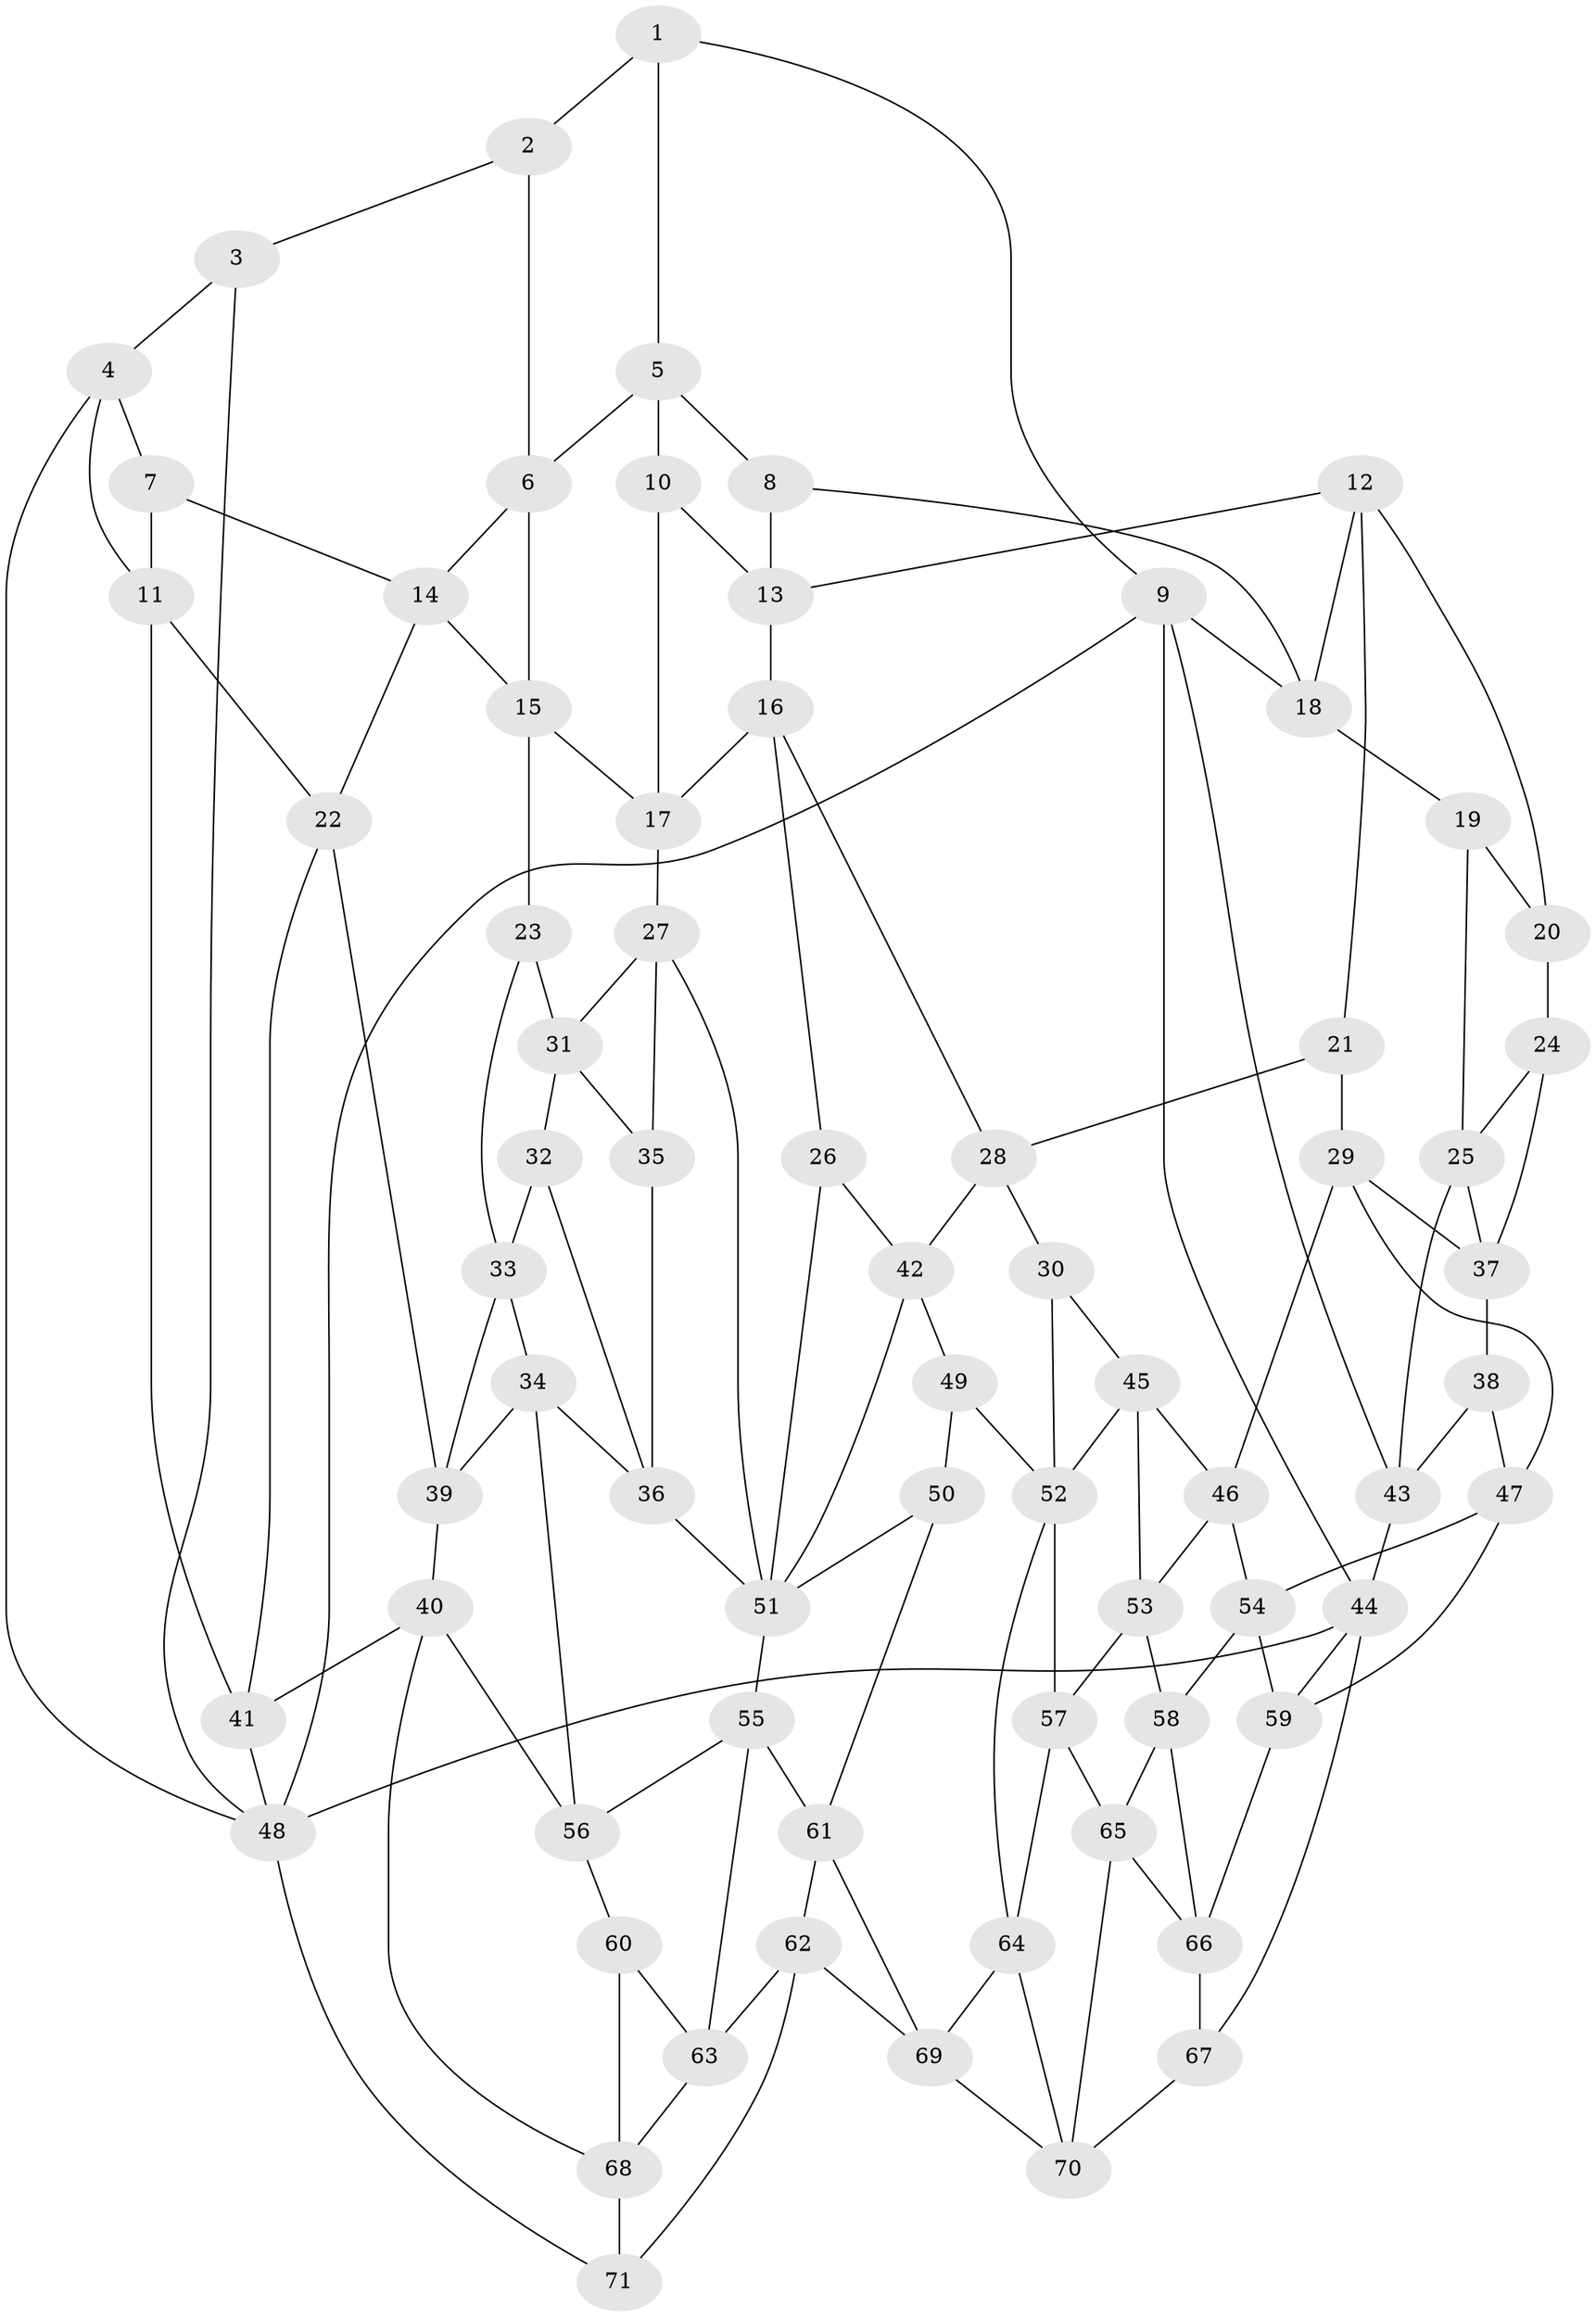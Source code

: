 // original degree distribution, {3: 0.02112676056338028, 4: 0.21830985915492956, 6: 0.21830985915492956, 5: 0.5422535211267606}
// Generated by graph-tools (version 1.1) at 2025/51/03/09/25 03:51:01]
// undirected, 71 vertices, 135 edges
graph export_dot {
graph [start="1"]
  node [color=gray90,style=filled];
  1;
  2;
  3;
  4;
  5;
  6;
  7;
  8;
  9;
  10;
  11;
  12;
  13;
  14;
  15;
  16;
  17;
  18;
  19;
  20;
  21;
  22;
  23;
  24;
  25;
  26;
  27;
  28;
  29;
  30;
  31;
  32;
  33;
  34;
  35;
  36;
  37;
  38;
  39;
  40;
  41;
  42;
  43;
  44;
  45;
  46;
  47;
  48;
  49;
  50;
  51;
  52;
  53;
  54;
  55;
  56;
  57;
  58;
  59;
  60;
  61;
  62;
  63;
  64;
  65;
  66;
  67;
  68;
  69;
  70;
  71;
  1 -- 2 [weight=1.0];
  1 -- 5 [weight=1.0];
  1 -- 9 [weight=1.0];
  2 -- 3 [weight=1.0];
  2 -- 6 [weight=1.0];
  3 -- 4 [weight=1.0];
  3 -- 48 [weight=1.0];
  4 -- 7 [weight=1.0];
  4 -- 11 [weight=1.0];
  4 -- 48 [weight=1.0];
  5 -- 6 [weight=1.0];
  5 -- 8 [weight=1.0];
  5 -- 10 [weight=1.0];
  6 -- 14 [weight=1.0];
  6 -- 15 [weight=1.0];
  7 -- 11 [weight=1.0];
  7 -- 14 [weight=1.0];
  8 -- 13 [weight=1.0];
  8 -- 18 [weight=1.0];
  9 -- 18 [weight=1.0];
  9 -- 43 [weight=1.0];
  9 -- 44 [weight=1.0];
  9 -- 48 [weight=1.0];
  10 -- 13 [weight=1.0];
  10 -- 17 [weight=1.0];
  11 -- 22 [weight=1.0];
  11 -- 41 [weight=1.0];
  12 -- 13 [weight=1.0];
  12 -- 18 [weight=1.0];
  12 -- 20 [weight=1.0];
  12 -- 21 [weight=1.0];
  13 -- 16 [weight=1.0];
  14 -- 15 [weight=1.0];
  14 -- 22 [weight=1.0];
  15 -- 17 [weight=1.0];
  15 -- 23 [weight=1.0];
  16 -- 17 [weight=1.0];
  16 -- 26 [weight=1.0];
  16 -- 28 [weight=1.0];
  17 -- 27 [weight=1.0];
  18 -- 19 [weight=1.0];
  19 -- 20 [weight=1.0];
  19 -- 25 [weight=1.0];
  20 -- 24 [weight=1.0];
  21 -- 28 [weight=1.0];
  21 -- 29 [weight=1.0];
  22 -- 39 [weight=1.0];
  22 -- 41 [weight=1.0];
  23 -- 31 [weight=1.0];
  23 -- 33 [weight=1.0];
  24 -- 25 [weight=1.0];
  24 -- 37 [weight=1.0];
  25 -- 37 [weight=1.0];
  25 -- 43 [weight=1.0];
  26 -- 42 [weight=1.0];
  26 -- 51 [weight=1.0];
  27 -- 31 [weight=1.0];
  27 -- 35 [weight=1.0];
  27 -- 51 [weight=1.0];
  28 -- 30 [weight=1.0];
  28 -- 42 [weight=1.0];
  29 -- 37 [weight=1.0];
  29 -- 46 [weight=1.0];
  29 -- 47 [weight=1.0];
  30 -- 45 [weight=1.0];
  30 -- 52 [weight=1.0];
  31 -- 32 [weight=1.0];
  31 -- 35 [weight=1.0];
  32 -- 33 [weight=1.0];
  32 -- 36 [weight=1.0];
  33 -- 34 [weight=1.0];
  33 -- 39 [weight=1.0];
  34 -- 36 [weight=1.0];
  34 -- 39 [weight=1.0];
  34 -- 56 [weight=1.0];
  35 -- 36 [weight=1.0];
  36 -- 51 [weight=1.0];
  37 -- 38 [weight=1.0];
  38 -- 43 [weight=1.0];
  38 -- 47 [weight=1.0];
  39 -- 40 [weight=1.0];
  40 -- 41 [weight=1.0];
  40 -- 56 [weight=1.0];
  40 -- 68 [weight=1.0];
  41 -- 48 [weight=1.0];
  42 -- 49 [weight=1.0];
  42 -- 51 [weight=1.0];
  43 -- 44 [weight=1.0];
  44 -- 48 [weight=1.0];
  44 -- 59 [weight=1.0];
  44 -- 67 [weight=1.0];
  45 -- 46 [weight=1.0];
  45 -- 52 [weight=1.0];
  45 -- 53 [weight=1.0];
  46 -- 53 [weight=1.0];
  46 -- 54 [weight=1.0];
  47 -- 54 [weight=1.0];
  47 -- 59 [weight=1.0];
  48 -- 71 [weight=1.0];
  49 -- 50 [weight=1.0];
  49 -- 52 [weight=2.0];
  50 -- 51 [weight=1.0];
  50 -- 61 [weight=1.0];
  51 -- 55 [weight=1.0];
  52 -- 57 [weight=1.0];
  52 -- 64 [weight=1.0];
  53 -- 57 [weight=1.0];
  53 -- 58 [weight=1.0];
  54 -- 58 [weight=1.0];
  54 -- 59 [weight=1.0];
  55 -- 56 [weight=1.0];
  55 -- 61 [weight=1.0];
  55 -- 63 [weight=1.0];
  56 -- 60 [weight=1.0];
  57 -- 64 [weight=1.0];
  57 -- 65 [weight=1.0];
  58 -- 65 [weight=1.0];
  58 -- 66 [weight=1.0];
  59 -- 66 [weight=1.0];
  60 -- 63 [weight=1.0];
  60 -- 68 [weight=1.0];
  61 -- 62 [weight=1.0];
  61 -- 69 [weight=1.0];
  62 -- 63 [weight=1.0];
  62 -- 69 [weight=1.0];
  62 -- 71 [weight=1.0];
  63 -- 68 [weight=1.0];
  64 -- 69 [weight=1.0];
  64 -- 70 [weight=1.0];
  65 -- 66 [weight=1.0];
  65 -- 70 [weight=1.0];
  66 -- 67 [weight=1.0];
  67 -- 70 [weight=1.0];
  68 -- 71 [weight=1.0];
  69 -- 70 [weight=1.0];
}
